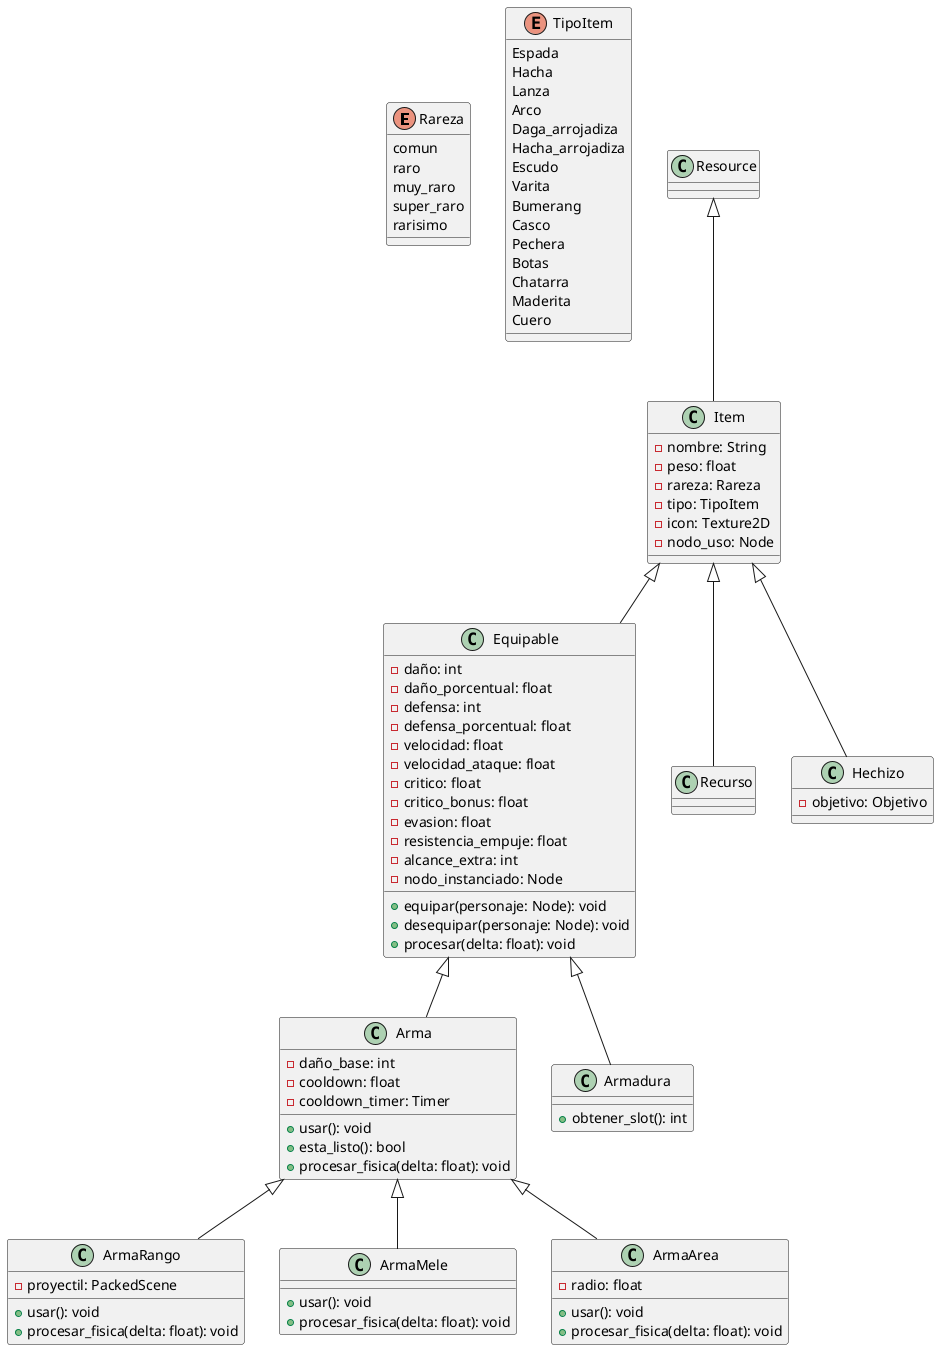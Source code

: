 @startuml Items

enum Rareza {
  comun
  raro
  muy_raro
  super_raro
  rarisimo
}

enum TipoItem {
  Espada
  Hacha
  Lanza
  Arco
  Daga_arrojadiza
  Hacha_arrojadiza
  Escudo
  Varita
  Bumerang
  Casco
  Pechera
  Botas
  Chatarra
  Maderita
  Cuero
}

class Resource

class Item {
  - nombre: String
  - peso: float
  - rareza: Rareza
  - tipo: TipoItem
  - icon: Texture2D
  - nodo_uso: Node
}

class Equipable {
  - daño: int
  - daño_porcentual: float
  - defensa: int
  - defensa_porcentual: float
  - velocidad: float
  - velocidad_ataque: float
  - critico: float
  - critico_bonus: float
  - evasion: float
  - resistencia_empuje: float
  - alcance_extra: int
  - nodo_instanciado: Node
  + equipar(personaje: Node): void
  + desequipar(personaje: Node): void
  + procesar(delta: float): void
}

class Arma {
  - daño_base: int
  - cooldown: float
  - cooldown_timer: Timer
  + usar(): void
  + esta_listo(): bool
  + procesar_fisica(delta: float): void
}

class Armadura {
  + obtener_slot(): int
}

class Recurso {
}

class Hechizo {
  - objetivo: Objetivo
}

class ArmaRango {
  - proyectil: PackedScene
  + usar(): void
  + procesar_fisica(delta: float): void
}

class ArmaMele {
  + usar(): void
  + procesar_fisica(delta: float): void
}

class ArmaArea {
  - radio: float
  + usar(): void
  + procesar_fisica(delta: float): void
}

Resource <|-- Item
Item <|-- Equipable
Item <|-- Recurso
Item <|-- Hechizo
Equipable <|-- Arma
Equipable <|-- Armadura
Arma <|-- ArmaRango
Arma <|-- ArmaMele
Arma <|-- ArmaArea

@enduml